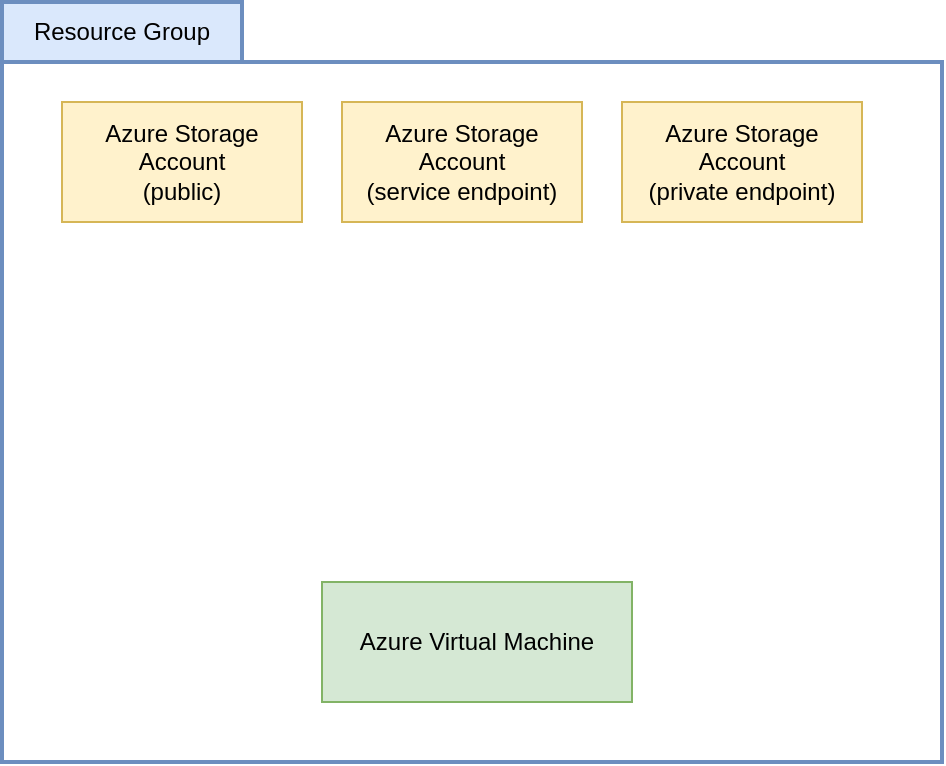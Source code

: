 <mxfile version="16.1.2" type="device" pages="7"><diagram id="WKxO25n01XogLAJH7wsD" name="Page-1"><mxGraphModel dx="1102" dy="1025" grid="1" gridSize="10" guides="1" tooltips="1" connect="1" arrows="1" fold="1" page="1" pageScale="1" pageWidth="850" pageHeight="1100" math="0" shadow="0"><root><mxCell id="0"/><mxCell id="1" parent="0"/><mxCell id="xNotAwwkwtc20wx6SOA3-5" value="" style="rounded=0;whiteSpace=wrap;html=1;fillColor=none;strokeColor=#6c8ebf;strokeWidth=2;" vertex="1" parent="1"><mxGeometry x="170" y="260" width="470" height="350" as="geometry"/></mxCell><mxCell id="xNotAwwkwtc20wx6SOA3-1" value="Azure Virtual Machine" style="rounded=0;whiteSpace=wrap;html=1;fillColor=#d5e8d4;strokeColor=#82b366;" vertex="1" parent="1"><mxGeometry x="330" y="520" width="155" height="60" as="geometry"/></mxCell><mxCell id="xNotAwwkwtc20wx6SOA3-2" value="Azure Storage Account&lt;br&gt;(public)" style="rounded=0;whiteSpace=wrap;html=1;fillColor=#fff2cc;strokeColor=#d6b656;" vertex="1" parent="1"><mxGeometry x="200" y="280" width="120" height="60" as="geometry"/></mxCell><mxCell id="xNotAwwkwtc20wx6SOA3-3" value="Azure Storage Account&lt;br&gt;(service endpoint)" style="rounded=0;whiteSpace=wrap;html=1;fillColor=#fff2cc;strokeColor=#d6b656;" vertex="1" parent="1"><mxGeometry x="340" y="280" width="120" height="60" as="geometry"/></mxCell><mxCell id="xNotAwwkwtc20wx6SOA3-4" value="Azure Storage Account&lt;br&gt;(private endpoint)" style="rounded=0;whiteSpace=wrap;html=1;fillColor=#fff2cc;strokeColor=#d6b656;" vertex="1" parent="1"><mxGeometry x="480" y="280" width="120" height="60" as="geometry"/></mxCell><mxCell id="xNotAwwkwtc20wx6SOA3-6" value="Resource Group" style="rounded=0;whiteSpace=wrap;html=1;strokeWidth=2;fillColor=#dae8fc;strokeColor=#6c8ebf;" vertex="1" parent="1"><mxGeometry x="170" y="230" width="120" height="30" as="geometry"/></mxCell></root></mxGraphModel></diagram><diagram id="i38WZRllV_gcGpe4SToy" name="Page-2"><mxGraphModel dx="2062" dy="1225" grid="1" gridSize="10" guides="1" tooltips="1" connect="1" arrows="1" fold="1" page="1" pageScale="1" pageWidth="850" pageHeight="1100" math="0" shadow="0"><root><mxCell id="IpIPQbkFqAy0AzOorXFz-0"/><mxCell id="IpIPQbkFqAy0AzOorXFz-1" parent="IpIPQbkFqAy0AzOorXFz-0"/><mxCell id="IpIPQbkFqAy0AzOorXFz-3" value="" style="rounded=0;whiteSpace=wrap;html=1;strokeWidth=2;fillColor=#f5f5f5;fontColor=#333333;strokeColor=#666666;" vertex="1" parent="IpIPQbkFqAy0AzOorXFz-1"><mxGeometry x="120" y="305" width="200" height="210" as="geometry"/></mxCell><mxCell id="IpIPQbkFqAy0AzOorXFz-2" value="Azure Storage" style="rounded=0;whiteSpace=wrap;html=1;strokeWidth=2;fillColor=#fff2cc;strokeColor=#d6b656;" vertex="1" parent="IpIPQbkFqAy0AzOorXFz-1"><mxGeometry x="160" y="380" width="120" height="60" as="geometry"/></mxCell><mxCell id="IpIPQbkFqAy0AzOorXFz-4" value="Virtual Network" style="rounded=0;whiteSpace=wrap;html=1;strokeWidth=2;fillColor=#eeeeee;strokeColor=#36393d;fontStyle=1" vertex="1" parent="IpIPQbkFqAy0AzOorXFz-1"><mxGeometry x="120" y="280" width="120" height="25" as="geometry"/></mxCell><mxCell id="IpIPQbkFqAy0AzOorXFz-5" value="Azure Storage" style="rounded=0;whiteSpace=wrap;html=1;strokeWidth=2;fillColor=#fff2cc;strokeColor=#d6b656;" vertex="1" parent="IpIPQbkFqAy0AzOorXFz-1"><mxGeometry x="470" y="380" width="120" height="60" as="geometry"/></mxCell><mxCell id="IpIPQbkFqAy0AzOorXFz-7" value="" style="rounded=0;whiteSpace=wrap;html=1;strokeWidth=2;fillColor=#f5f5f5;fontColor=#333333;strokeColor=#666666;" vertex="1" parent="IpIPQbkFqAy0AzOorXFz-1"><mxGeometry x="660" y="305" width="200" height="210" as="geometry"/></mxCell><mxCell id="IpIPQbkFqAy0AzOorXFz-8" value="Virtual Network" style="rounded=0;whiteSpace=wrap;html=1;strokeWidth=2;fillColor=#eeeeee;strokeColor=#36393d;fontStyle=1" vertex="1" parent="IpIPQbkFqAy0AzOorXFz-1"><mxGeometry x="660" y="280" width="120" height="25" as="geometry"/></mxCell><mxCell id="IpIPQbkFqAy0AzOorXFz-9" value="Subnet" style="rounded=0;whiteSpace=wrap;html=1;strokeWidth=2;fillColor=#cce5ff;strokeColor=#36393d;" vertex="1" parent="IpIPQbkFqAy0AzOorXFz-1"><mxGeometry x="720" y="335" width="120" height="150" as="geometry"/></mxCell><mxCell id="IpIPQbkFqAy0AzOorXFz-11" value="" style="edgeStyle=orthogonalEdgeStyle;rounded=0;orthogonalLoop=1;jettySize=auto;html=1;" edge="1" parent="IpIPQbkFqAy0AzOorXFz-1" source="IpIPQbkFqAy0AzOorXFz-10" target="IpIPQbkFqAy0AzOorXFz-5"><mxGeometry relative="1" as="geometry"/></mxCell><mxCell id="IpIPQbkFqAy0AzOorXFz-10" value="Service Endpoint" style="rounded=0;whiteSpace=wrap;html=1;strokeWidth=2;fillColor=#1ba1e2;horizontal=0;verticalAlign=middle;fontStyle=1;fontColor=#ffffff;strokeColor=#006EAF;" vertex="1" parent="IpIPQbkFqAy0AzOorXFz-1"><mxGeometry x="680" y="335" width="40" height="150" as="geometry"/></mxCell><mxCell id="IpIPQbkFqAy0AzOorXFz-12" value="" style="endArrow=none;html=1;rounded=0;strokeWidth=3;" edge="1" parent="IpIPQbkFqAy0AzOorXFz-1"><mxGeometry width="50" height="50" relative="1" as="geometry"><mxPoint x="410" y="570" as="sourcePoint"/><mxPoint x="410" y="220" as="targetPoint"/></mxGeometry></mxCell><mxCell id="IpIPQbkFqAy0AzOorXFz-13" value="Bad" style="text;html=1;strokeColor=#B20000;fillColor=#e51400;align=center;verticalAlign=middle;whiteSpace=wrap;rounded=0;fontColor=#ffffff;" vertex="1" parent="IpIPQbkFqAy0AzOorXFz-1"><mxGeometry x="190" y="200" width="60" height="30" as="geometry"/></mxCell><mxCell id="IpIPQbkFqAy0AzOorXFz-14" value="Good" style="text;html=1;strokeColor=#2D7600;fillColor=#60a917;align=center;verticalAlign=middle;whiteSpace=wrap;rounded=0;fontColor=#ffffff;" vertex="1" parent="IpIPQbkFqAy0AzOorXFz-1"><mxGeometry x="730" y="200" width="60" height="30" as="geometry"/></mxCell></root></mxGraphModel></diagram><diagram id="9erZxrgMFnGInGr4Ks_a" name="Page-3"><mxGraphModel dx="1038" dy="649" grid="1" gridSize="10" guides="1" tooltips="1" connect="1" arrows="1" fold="1" page="1" pageScale="1" pageWidth="850" pageHeight="1100" math="0" shadow="0"><root><mxCell id="DOigAQIv3aBLczPEAVlA-0"/><mxCell id="DOigAQIv3aBLczPEAVlA-1" parent="DOigAQIv3aBLczPEAVlA-0"/><mxCell id="DOigAQIv3aBLczPEAVlA-4" value="" style="rounded=0;whiteSpace=wrap;html=1;strokeWidth=2;fillColor=none;" vertex="1" parent="DOigAQIv3aBLczPEAVlA-1"><mxGeometry x="150" y="340" width="780" height="330" as="geometry"/></mxCell><mxCell id="DOigAQIv3aBLczPEAVlA-6" value="" style="rounded=0;whiteSpace=wrap;html=1;strokeWidth=2;fillColor=#f5f5f5;fontColor=#333333;strokeColor=#666666;" vertex="1" parent="DOigAQIv3aBLczPEAVlA-1"><mxGeometry x="170" y="430" width="350" height="135" as="geometry"/></mxCell><mxCell id="DOigAQIv3aBLczPEAVlA-10" value="" style="edgeStyle=orthogonalEdgeStyle;rounded=0;orthogonalLoop=1;jettySize=auto;html=1;strokeWidth=3;" edge="1" parent="DOigAQIv3aBLczPEAVlA-1" source="DOigAQIv3aBLczPEAVlA-2" target="DOigAQIv3aBLczPEAVlA-3"><mxGeometry relative="1" as="geometry"/></mxCell><mxCell id="DOigAQIv3aBLczPEAVlA-2" value="Azure Virtual Machine" style="rounded=0;whiteSpace=wrap;html=1;strokeWidth=2;fillColor=#dae8fc;strokeColor=#6c8ebf;" vertex="1" parent="DOigAQIv3aBLczPEAVlA-1"><mxGeometry x="170" y="590" width="350" height="60" as="geometry"/></mxCell><mxCell id="DOigAQIv3aBLczPEAVlA-20" value="" style="edgeStyle=orthogonalEdgeStyle;rounded=0;orthogonalLoop=1;jettySize=auto;html=1;strokeWidth=3;entryX=0.25;entryY=1;entryDx=0;entryDy=0;fillColor=#e51400;strokeColor=#FF0000;" edge="1" parent="DOigAQIv3aBLczPEAVlA-1" source="DOigAQIv3aBLczPEAVlA-3" target="DOigAQIv3aBLczPEAVlA-12"><mxGeometry relative="1" as="geometry"><mxPoint x="100" y="510" as="targetPoint"/><Array as="points"><mxPoint x="345" y="310"/><mxPoint x="458" y="310"/></Array></mxGeometry></mxCell><mxCell id="DOigAQIv3aBLczPEAVlA-3" value="Network Interface" style="rounded=0;whiteSpace=wrap;html=1;strokeWidth=2;fillColor=#ffe6cc;strokeColor=#d79b00;" vertex="1" parent="DOigAQIv3aBLczPEAVlA-1"><mxGeometry x="180" y="480" width="330" height="60" as="geometry"/></mxCell><mxCell id="DOigAQIv3aBLczPEAVlA-5" value="Virtual Network" style="rounded=0;whiteSpace=wrap;html=1;strokeWidth=2;fillColor=#647687;fontColor=#ffffff;strokeColor=#314354;" vertex="1" parent="DOigAQIv3aBLczPEAVlA-1"><mxGeometry x="150" y="300" width="120" height="40" as="geometry"/></mxCell><mxCell id="DOigAQIv3aBLczPEAVlA-7" value="subnet&lt;br&gt;(default)" style="rounded=0;whiteSpace=wrap;html=1;strokeWidth=2;fillColor=#647687;fontStyle=1;fontColor=#ffffff;strokeColor=#314354;" vertex="1" parent="DOigAQIv3aBLczPEAVlA-1"><mxGeometry x="170" y="370" width="120" height="60" as="geometry"/></mxCell><mxCell id="DOigAQIv3aBLczPEAVlA-8" value="" style="rounded=0;whiteSpace=wrap;html=1;strokeWidth=2;fillColor=#f5f5f5;fontColor=#333333;strokeColor=#666666;" vertex="1" parent="DOigAQIv3aBLczPEAVlA-1"><mxGeometry x="560" y="470" width="350" height="95" as="geometry"/></mxCell><mxCell id="DOigAQIv3aBLczPEAVlA-9" value="subnet&lt;br&gt;(serviceendpoints)" style="rounded=0;whiteSpace=wrap;html=1;strokeWidth=2;fillColor=#647687;fontColor=#ffffff;strokeColor=#314354;fontStyle=1" vertex="1" parent="DOigAQIv3aBLczPEAVlA-1"><mxGeometry x="560" y="370" width="120" height="60" as="geometry"/></mxCell><mxCell id="DOigAQIv3aBLczPEAVlA-11" value="Service Endpoint&lt;br&gt;(Microsoft.Storage)" style="rounded=0;whiteSpace=wrap;html=1;strokeWidth=2;fillColor=#e1d5e7;strokeColor=#9673a6;" vertex="1" parent="DOigAQIv3aBLczPEAVlA-1"><mxGeometry x="560" y="430" width="350" height="40" as="geometry"/></mxCell><mxCell id="DOigAQIv3aBLczPEAVlA-12" value="Azure Storage" style="rounded=0;whiteSpace=wrap;html=1;strokeWidth=2;fillColor=#d5e8d4;strokeColor=#82b366;" vertex="1" parent="DOigAQIv3aBLczPEAVlA-1"><mxGeometry x="375" y="160" width="330" height="40" as="geometry"/></mxCell><mxCell id="DOigAQIv3aBLczPEAVlA-21" value="Rejected" style="text;html=1;strokeColor=#B20000;fillColor=#e51400;align=center;verticalAlign=middle;whiteSpace=wrap;rounded=0;fontColor=#ffffff;" vertex="1" parent="DOigAQIv3aBLczPEAVlA-1"><mxGeometry x="375" y="270" width="60" height="30" as="geometry"/></mxCell></root></mxGraphModel></diagram><diagram id="7kMq-oMmRMik3XNKfT_K" name="Page-4"><mxGraphModel dx="2062" dy="1225" grid="1" gridSize="10" guides="1" tooltips="1" connect="1" arrows="1" fold="1" page="1" pageScale="1" pageWidth="850" pageHeight="1100" math="0" shadow="0"><root><mxCell id="n3SG_YucZJq296oF_LxE-0"/><mxCell id="n3SG_YucZJq296oF_LxE-1" parent="n3SG_YucZJq296oF_LxE-0"/><mxCell id="n3SG_YucZJq296oF_LxE-2" value="" style="rounded=0;whiteSpace=wrap;html=1;strokeWidth=2;fillColor=none;" vertex="1" parent="n3SG_YucZJq296oF_LxE-1"><mxGeometry x="150" y="340" width="780" height="330" as="geometry"/></mxCell><mxCell id="n3SG_YucZJq296oF_LxE-3" value="" style="rounded=0;whiteSpace=wrap;html=1;strokeWidth=2;fillColor=#f5f5f5;fontColor=#333333;strokeColor=#666666;" vertex="1" parent="n3SG_YucZJq296oF_LxE-1"><mxGeometry x="170" y="430" width="350" height="135" as="geometry"/></mxCell><mxCell id="n3SG_YucZJq296oF_LxE-4" value="" style="edgeStyle=orthogonalEdgeStyle;rounded=0;orthogonalLoop=1;jettySize=auto;html=1;strokeWidth=3;" edge="1" parent="n3SG_YucZJq296oF_LxE-1" source="n3SG_YucZJq296oF_LxE-5" target="n3SG_YucZJq296oF_LxE-7"><mxGeometry relative="1" as="geometry"/></mxCell><mxCell id="n3SG_YucZJq296oF_LxE-5" value="Azure Virtual Machine" style="rounded=0;whiteSpace=wrap;html=1;strokeWidth=2;fillColor=#dae8fc;strokeColor=#6c8ebf;" vertex="1" parent="n3SG_YucZJq296oF_LxE-1"><mxGeometry x="170" y="590" width="350" height="60" as="geometry"/></mxCell><mxCell id="n3SG_YucZJq296oF_LxE-6" value="" style="edgeStyle=orthogonalEdgeStyle;rounded=0;orthogonalLoop=1;jettySize=auto;html=1;strokeWidth=3;entryX=0.25;entryY=1;entryDx=0;entryDy=0;fillColor=#e51400;strokeColor=#FF0000;" edge="1" parent="n3SG_YucZJq296oF_LxE-1" source="n3SG_YucZJq296oF_LxE-7" target="n3SG_YucZJq296oF_LxE-13"><mxGeometry relative="1" as="geometry"><mxPoint x="100" y="510" as="targetPoint"/><Array as="points"><mxPoint x="345" y="310"/><mxPoint x="458" y="310"/></Array></mxGeometry></mxCell><mxCell id="n3SG_YucZJq296oF_LxE-7" value="Network Interface" style="rounded=0;whiteSpace=wrap;html=1;strokeWidth=2;fillColor=#ffe6cc;strokeColor=#d79b00;" vertex="1" parent="n3SG_YucZJq296oF_LxE-1"><mxGeometry x="180" y="480" width="330" height="60" as="geometry"/></mxCell><mxCell id="n3SG_YucZJq296oF_LxE-8" value="Virtual Network" style="rounded=0;whiteSpace=wrap;html=1;strokeWidth=2;fillColor=#647687;fontColor=#ffffff;strokeColor=#314354;" vertex="1" parent="n3SG_YucZJq296oF_LxE-1"><mxGeometry x="150" y="300" width="120" height="40" as="geometry"/></mxCell><mxCell id="n3SG_YucZJq296oF_LxE-9" value="subnet&lt;br&gt;(default)" style="rounded=0;whiteSpace=wrap;html=1;strokeWidth=2;fillColor=#647687;fontStyle=1;fontColor=#ffffff;strokeColor=#314354;" vertex="1" parent="n3SG_YucZJq296oF_LxE-1"><mxGeometry x="170" y="370" width="120" height="60" as="geometry"/></mxCell><mxCell id="n3SG_YucZJq296oF_LxE-10" value="" style="rounded=0;whiteSpace=wrap;html=1;strokeWidth=2;fillColor=#f5f5f5;fontColor=#333333;strokeColor=#666666;" vertex="1" parent="n3SG_YucZJq296oF_LxE-1"><mxGeometry x="560" y="470" width="350" height="95" as="geometry"/></mxCell><mxCell id="n3SG_YucZJq296oF_LxE-11" value="subnet&lt;br&gt;(serviceendpoints)" style="rounded=0;whiteSpace=wrap;html=1;strokeWidth=2;fillColor=#647687;fontColor=#ffffff;strokeColor=#314354;fontStyle=1" vertex="1" parent="n3SG_YucZJq296oF_LxE-1"><mxGeometry x="560" y="370" width="120" height="60" as="geometry"/></mxCell><mxCell id="n3SG_YucZJq296oF_LxE-19" value="" style="edgeStyle=orthogonalEdgeStyle;rounded=0;orthogonalLoop=1;jettySize=auto;html=1;strokeColor=#00FF00;strokeWidth=3;entryX=0.75;entryY=1;entryDx=0;entryDy=0;" edge="1" parent="n3SG_YucZJq296oF_LxE-1" source="n3SG_YucZJq296oF_LxE-12" target="n3SG_YucZJq296oF_LxE-13"><mxGeometry relative="1" as="geometry"><mxPoint x="735" y="350" as="targetPoint"/></mxGeometry></mxCell><mxCell id="n3SG_YucZJq296oF_LxE-12" value="Service Endpoint&lt;br&gt;(Microsoft.Storage)" style="rounded=0;whiteSpace=wrap;html=1;strokeWidth=2;fillColor=#e1d5e7;strokeColor=#9673a6;" vertex="1" parent="n3SG_YucZJq296oF_LxE-1"><mxGeometry x="560" y="430" width="350" height="40" as="geometry"/></mxCell><mxCell id="n3SG_YucZJq296oF_LxE-13" value="Azure Storage" style="rounded=0;whiteSpace=wrap;html=1;strokeWidth=2;fillColor=#d5e8d4;strokeColor=#82b366;" vertex="1" parent="n3SG_YucZJq296oF_LxE-1"><mxGeometry x="375" y="160" width="330" height="40" as="geometry"/></mxCell><mxCell id="n3SG_YucZJq296oF_LxE-14" value="Rejected" style="text;html=1;strokeColor=#B20000;fillColor=#e51400;align=center;verticalAlign=middle;whiteSpace=wrap;rounded=0;fontColor=#ffffff;" vertex="1" parent="n3SG_YucZJq296oF_LxE-1"><mxGeometry x="375" y="270" width="60" height="30" as="geometry"/></mxCell><mxCell id="n3SG_YucZJq296oF_LxE-17" value="" style="edgeStyle=orthogonalEdgeStyle;rounded=0;orthogonalLoop=1;jettySize=auto;html=1;strokeColor=#000000;strokeWidth=3;" edge="1" parent="n3SG_YucZJq296oF_LxE-1" source="n3SG_YucZJq296oF_LxE-15" target="n3SG_YucZJq296oF_LxE-16"><mxGeometry relative="1" as="geometry"/></mxCell><mxCell id="n3SG_YucZJq296oF_LxE-15" value="Azure Virtual Machine" style="rounded=0;whiteSpace=wrap;html=1;strokeWidth=2;fillColor=#dae8fc;strokeColor=#6c8ebf;" vertex="1" parent="n3SG_YucZJq296oF_LxE-1"><mxGeometry x="560" y="590" width="350" height="60" as="geometry"/></mxCell><mxCell id="n3SG_YucZJq296oF_LxE-16" value="Network Interface" style="rounded=0;whiteSpace=wrap;html=1;strokeWidth=2;fillColor=#ffe6cc;strokeColor=#d79b00;" vertex="1" parent="n3SG_YucZJq296oF_LxE-1"><mxGeometry x="570" y="500" width="330" height="40" as="geometry"/></mxCell><mxCell id="n3SG_YucZJq296oF_LxE-20" value="Accepted" style="text;html=1;strokeColor=#005700;fillColor=#008a00;align=center;verticalAlign=middle;whiteSpace=wrap;rounded=0;fontColor=#ffffff;" vertex="1" parent="n3SG_YucZJq296oF_LxE-1"><mxGeometry x="645" y="270" width="60" height="30" as="geometry"/></mxCell><mxCell id="n3SG_YucZJq296oF_LxE-22" value="" style="edgeStyle=orthogonalEdgeStyle;rounded=0;orthogonalLoop=1;jettySize=auto;html=1;strokeColor=#000000;strokeWidth=3;exitX=0.5;exitY=0;exitDx=0;exitDy=0;entryX=0.5;entryY=0;entryDx=0;entryDy=0;" edge="1" parent="n3SG_YucZJq296oF_LxE-1" source="n3SG_YucZJq296oF_LxE-16" target="n3SG_YucZJq296oF_LxE-10"><mxGeometry relative="1" as="geometry"><mxPoint x="990" y="517.5" as="targetPoint"/><Array as="points"><mxPoint x="735" y="490"/><mxPoint x="735" y="490"/></Array></mxGeometry></mxCell></root></mxGraphModel></diagram><diagram id="b12DERl0MgtNh1pXwIYY" name="Page-5"><mxGraphModel dx="2062" dy="1225" grid="1" gridSize="10" guides="1" tooltips="1" connect="1" arrows="1" fold="1" page="1" pageScale="1" pageWidth="850" pageHeight="1100" math="0" shadow="0"><root><mxCell id="OtOW-wE-6Iz31sJ-w_Wc-0"/><mxCell id="OtOW-wE-6Iz31sJ-w_Wc-1" parent="OtOW-wE-6Iz31sJ-w_Wc-0"/><mxCell id="OtOW-wE-6Iz31sJ-w_Wc-4" value="" style="edgeStyle=orthogonalEdgeStyle;rounded=0;orthogonalLoop=1;jettySize=auto;html=1;strokeColor=#000000;strokeWidth=3;entryX=0.75;entryY=1;entryDx=0;entryDy=0;exitX=0.75;exitY=0;exitDx=0;exitDy=0;startArrow=classic;startFill=1;endArrow=none;endFill=0;" edge="1" parent="OtOW-wE-6Iz31sJ-w_Wc-1" source="OtOW-wE-6Iz31sJ-w_Wc-2" target="OtOW-wE-6Iz31sJ-w_Wc-3"><mxGeometry relative="1" as="geometry"/></mxCell><mxCell id="OtOW-wE-6Iz31sJ-w_Wc-10" value="" style="edgeStyle=orthogonalEdgeStyle;rounded=0;orthogonalLoop=1;jettySize=auto;html=1;startArrow=none;startFill=0;endArrow=classic;endFill=1;strokeColor=#000000;strokeWidth=3;" edge="1" parent="OtOW-wE-6Iz31sJ-w_Wc-1" source="OtOW-wE-6Iz31sJ-w_Wc-2" target="OtOW-wE-6Iz31sJ-w_Wc-9"><mxGeometry relative="1" as="geometry"/></mxCell><mxCell id="OtOW-wE-6Iz31sJ-w_Wc-2" value="Azure Virtual Machine" style="rounded=0;whiteSpace=wrap;html=1;strokeWidth=2;fillColor=#b1ddf0;strokeColor=#10739e;" vertex="1" parent="OtOW-wE-6Iz31sJ-w_Wc-1"><mxGeometry x="330" y="520" width="180" height="60" as="geometry"/></mxCell><mxCell id="OtOW-wE-6Iz31sJ-w_Wc-3" value="Azure DNS" style="rounded=0;whiteSpace=wrap;html=1;strokeWidth=2;fillColor=#b0e3e6;strokeColor=#0e8088;" vertex="1" parent="OtOW-wE-6Iz31sJ-w_Wc-1"><mxGeometry x="360" y="380" width="120" height="60" as="geometry"/></mxCell><mxCell id="OtOW-wE-6Iz31sJ-w_Wc-5" value="" style="edgeStyle=orthogonalEdgeStyle;rounded=0;orthogonalLoop=1;jettySize=auto;html=1;strokeColor=#000000;strokeWidth=3;entryX=0.25;entryY=1;entryDx=0;entryDy=0;exitX=0.25;exitY=0;exitDx=0;exitDy=0;" edge="1" parent="OtOW-wE-6Iz31sJ-w_Wc-1" source="OtOW-wE-6Iz31sJ-w_Wc-2" target="OtOW-wE-6Iz31sJ-w_Wc-3"><mxGeometry relative="1" as="geometry"><mxPoint x="430" y="530" as="sourcePoint"/><mxPoint x="430" y="450" as="targetPoint"/></mxGeometry></mxCell><mxCell id="OtOW-wE-6Iz31sJ-w_Wc-6" value="1. Resolve&amp;nbsp;sasene.blob.core.windows.net" style="text;html=1;strokeColor=#314354;fillColor=#647687;align=center;verticalAlign=middle;whiteSpace=wrap;rounded=0;fontColor=#ffffff;" vertex="1" parent="OtOW-wE-6Iz31sJ-w_Wc-1"><mxGeometry x="140" y="460" width="230" height="30" as="geometry"/></mxCell><mxCell id="OtOW-wE-6Iz31sJ-w_Wc-7" value="2.&amp;nbsp; Ip is 20.150.104.100" style="text;html=1;strokeColor=#314354;fillColor=#647687;align=center;verticalAlign=middle;whiteSpace=wrap;rounded=0;fontColor=#ffffff;" vertex="1" parent="OtOW-wE-6Iz31sJ-w_Wc-1"><mxGeometry x="470" y="460" width="150" height="30" as="geometry"/></mxCell><mxCell id="OtOW-wE-6Iz31sJ-w_Wc-13" value="" style="edgeStyle=orthogonalEdgeStyle;rounded=0;orthogonalLoop=1;jettySize=auto;html=1;startArrow=none;startFill=0;endArrow=classic;endFill=1;strokeColor=#000000;strokeWidth=3;entryX=1;entryY=0.25;entryDx=0;entryDy=0;exitX=0;exitY=0.25;exitDx=0;exitDy=0;" edge="1" parent="OtOW-wE-6Iz31sJ-w_Wc-1" source="OtOW-wE-6Iz31sJ-w_Wc-9" target="OtOW-wE-6Iz31sJ-w_Wc-12"><mxGeometry relative="1" as="geometry"/></mxCell><mxCell id="OtOW-wE-6Iz31sJ-w_Wc-17" value="" style="edgeStyle=orthogonalEdgeStyle;rounded=0;orthogonalLoop=1;jettySize=auto;html=1;startArrow=none;startFill=0;endArrow=classic;endFill=1;strokeColor=#000000;strokeWidth=3;entryX=0.5;entryY=0;entryDx=0;entryDy=0;" edge="1" parent="OtOW-wE-6Iz31sJ-w_Wc-1" source="OtOW-wE-6Iz31sJ-w_Wc-9" target="OtOW-wE-6Iz31sJ-w_Wc-18"><mxGeometry relative="1" as="geometry"/></mxCell><mxCell id="OtOW-wE-6Iz31sJ-w_Wc-9" value="Network Interface" style="rounded=0;whiteSpace=wrap;html=1;strokeWidth=2;fillColor=#d0cee2;strokeColor=#56517e;" vertex="1" parent="OtOW-wE-6Iz31sJ-w_Wc-1"><mxGeometry x="360" y="630" width="120" height="60" as="geometry"/></mxCell><mxCell id="OtOW-wE-6Iz31sJ-w_Wc-11" value="3. Send request to 20.150.104.100" style="text;html=1;strokeColor=#314354;fillColor=#647687;align=center;verticalAlign=middle;whiteSpace=wrap;rounded=0;fontColor=#ffffff;" vertex="1" parent="OtOW-wE-6Iz31sJ-w_Wc-1"><mxGeometry x="440" y="590" width="240" height="30" as="geometry"/></mxCell><mxCell id="OtOW-wE-6Iz31sJ-w_Wc-12" value="Route table" style="rounded=0;whiteSpace=wrap;html=1;strokeWidth=2;fillColor=#fad7ac;strokeColor=#b46504;" vertex="1" parent="OtOW-wE-6Iz31sJ-w_Wc-1"><mxGeometry x="150" y="630" width="120" height="60" as="geometry"/></mxCell><mxCell id="OtOW-wE-6Iz31sJ-w_Wc-14" value="4. Find next hop for 20.150.104.100" style="text;html=1;strokeColor=#314354;fillColor=#647687;align=center;verticalAlign=middle;whiteSpace=wrap;rounded=0;fontColor=#ffffff;" vertex="1" parent="OtOW-wE-6Iz31sJ-w_Wc-1"><mxGeometry x="160" y="590" width="240" height="30" as="geometry"/></mxCell><mxCell id="OtOW-wE-6Iz31sJ-w_Wc-15" value="" style="edgeStyle=orthogonalEdgeStyle;rounded=0;orthogonalLoop=1;jettySize=auto;html=1;startArrow=none;startFill=0;endArrow=classic;endFill=1;strokeColor=#000000;strokeWidth=3;entryX=0;entryY=0.75;entryDx=0;entryDy=0;exitX=1;exitY=0.75;exitDx=0;exitDy=0;" edge="1" parent="OtOW-wE-6Iz31sJ-w_Wc-1" source="OtOW-wE-6Iz31sJ-w_Wc-12" target="OtOW-wE-6Iz31sJ-w_Wc-9"><mxGeometry relative="1" as="geometry"><mxPoint x="370" y="655" as="sourcePoint"/><mxPoint x="280" y="655" as="targetPoint"/></mxGeometry></mxCell><mxCell id="OtOW-wE-6Iz31sJ-w_Wc-16" value="5. Next hop is&amp;nbsp;&lt;table border=&quot;0&quot; cellpadding=&quot;0&quot; cellspacing=&quot;0&quot; width=&quot;64&quot; style=&quot;border-collapse: collapse ; width: 48pt&quot;&gt;&lt;tbody&gt;&lt;tr style=&quot;height: 15.0pt&quot;&gt;&lt;br/&gt;  &lt;td height=&quot;20&quot; width=&quot;64&quot; style=&quot;height: 15.0pt ; width: 48pt&quot;&gt;VirtualNetworkServiceEndpoint&lt;/td&gt;&lt;/tr&gt;&lt;/tbody&gt;&lt;/table&gt;" style="text;html=1;strokeColor=#314354;fillColor=#647687;align=center;verticalAlign=middle;whiteSpace=wrap;rounded=0;fontColor=#ffffff;" vertex="1" parent="OtOW-wE-6Iz31sJ-w_Wc-1"><mxGeometry x="160" y="700" width="240" height="40" as="geometry"/></mxCell><mxCell id="OtOW-wE-6Iz31sJ-w_Wc-18" value="Azure Storage" style="rounded=0;whiteSpace=wrap;html=1;strokeWidth=2;fillColor=#fff2cc;strokeColor=#d6b656;" vertex="1" parent="OtOW-wE-6Iz31sJ-w_Wc-1"><mxGeometry x="360" y="780" width="120" height="60" as="geometry"/></mxCell><mxCell id="OtOW-wE-6Iz31sJ-w_Wc-19" value="6. Send request through service endpoint" style="text;html=1;strokeColor=#314354;fillColor=#647687;align=center;verticalAlign=middle;whiteSpace=wrap;rounded=0;fontColor=#ffffff;" vertex="1" parent="OtOW-wE-6Iz31sJ-w_Wc-1"><mxGeometry x="430" y="720" width="240" height="30" as="geometry"/></mxCell></root></mxGraphModel></diagram><diagram id="XPfcpgxPClb70bipkAMs" name="Page-6"><mxGraphModel dx="2062" dy="2325" grid="1" gridSize="10" guides="1" tooltips="1" connect="1" arrows="1" fold="1" page="1" pageScale="1" pageWidth="850" pageHeight="1100" math="0" shadow="0"><root><mxCell id="qNEFO2hqTyS034vRoPKG-0"/><mxCell id="qNEFO2hqTyS034vRoPKG-1" parent="qNEFO2hqTyS034vRoPKG-0"/><mxCell id="qNEFO2hqTyS034vRoPKG-2" value="" style="rounded=0;whiteSpace=wrap;html=1;strokeWidth=2;fillColor=none;" vertex="1" parent="qNEFO2hqTyS034vRoPKG-1"><mxGeometry x="150" y="340" width="780" height="330" as="geometry"/></mxCell><mxCell id="qNEFO2hqTyS034vRoPKG-3" value="" style="rounded=0;whiteSpace=wrap;html=1;strokeWidth=2;fillColor=#f5f5f5;fontColor=#333333;strokeColor=#666666;" vertex="1" parent="qNEFO2hqTyS034vRoPKG-1"><mxGeometry x="170" y="430" width="350" height="135" as="geometry"/></mxCell><mxCell id="qNEFO2hqTyS034vRoPKG-4" value="" style="edgeStyle=orthogonalEdgeStyle;rounded=0;orthogonalLoop=1;jettySize=auto;html=1;strokeWidth=3;" edge="1" parent="qNEFO2hqTyS034vRoPKG-1" source="qNEFO2hqTyS034vRoPKG-5" target="qNEFO2hqTyS034vRoPKG-7"><mxGeometry relative="1" as="geometry"/></mxCell><mxCell id="qNEFO2hqTyS034vRoPKG-5" value="Azure Virtual Machine" style="rounded=0;whiteSpace=wrap;html=1;strokeWidth=2;fillColor=#dae8fc;strokeColor=#6c8ebf;" vertex="1" parent="qNEFO2hqTyS034vRoPKG-1"><mxGeometry x="170" y="590" width="350" height="60" as="geometry"/></mxCell><mxCell id="qNEFO2hqTyS034vRoPKG-6" value="" style="edgeStyle=orthogonalEdgeStyle;rounded=0;orthogonalLoop=1;jettySize=auto;html=1;strokeWidth=3;entryX=0.25;entryY=1;entryDx=0;entryDy=0;fillColor=#e51400;strokeColor=#FF0000;exitX=0.5;exitY=0;exitDx=0;exitDy=0;" edge="1" parent="qNEFO2hqTyS034vRoPKG-1" source="qNEFO2hqTyS034vRoPKG-22" target="qNEFO2hqTyS034vRoPKG-14"><mxGeometry relative="1" as="geometry"><mxPoint x="100" y="510" as="targetPoint"/><Array as="points"><mxPoint x="400" y="440"/><mxPoint x="400" y="310"/><mxPoint x="458" y="310"/></Array></mxGeometry></mxCell><mxCell id="qNEFO2hqTyS034vRoPKG-7" value="Network Interface" style="rounded=0;whiteSpace=wrap;html=1;strokeWidth=2;fillColor=#ffe6cc;strokeColor=#d79b00;" vertex="1" parent="qNEFO2hqTyS034vRoPKG-1"><mxGeometry x="180" y="480" width="330" height="60" as="geometry"/></mxCell><mxCell id="qNEFO2hqTyS034vRoPKG-8" value="Virtual Network" style="rounded=0;whiteSpace=wrap;html=1;strokeWidth=2;fillColor=#647687;fontColor=#ffffff;strokeColor=#314354;" vertex="1" parent="qNEFO2hqTyS034vRoPKG-1"><mxGeometry x="150" y="300" width="120" height="40" as="geometry"/></mxCell><mxCell id="qNEFO2hqTyS034vRoPKG-9" value="subnet&lt;br&gt;(default)" style="rounded=0;whiteSpace=wrap;html=1;strokeWidth=2;fillColor=#647687;fontStyle=1;fontColor=#ffffff;strokeColor=#314354;" vertex="1" parent="qNEFO2hqTyS034vRoPKG-1"><mxGeometry x="170" y="370" width="120" height="60" as="geometry"/></mxCell><mxCell id="qNEFO2hqTyS034vRoPKG-10" value="" style="rounded=0;whiteSpace=wrap;html=1;strokeWidth=2;fillColor=#f5f5f5;fontColor=#333333;strokeColor=#666666;" vertex="1" parent="qNEFO2hqTyS034vRoPKG-1"><mxGeometry x="560" y="470" width="350" height="95" as="geometry"/></mxCell><mxCell id="qNEFO2hqTyS034vRoPKG-11" value="subnet&lt;br&gt;(serviceendpoints)" style="rounded=0;whiteSpace=wrap;html=1;strokeWidth=2;fillColor=#647687;fontColor=#ffffff;strokeColor=#314354;fontStyle=1" vertex="1" parent="qNEFO2hqTyS034vRoPKG-1"><mxGeometry x="560" y="370" width="120" height="60" as="geometry"/></mxCell><mxCell id="qNEFO2hqTyS034vRoPKG-12" value="" style="edgeStyle=orthogonalEdgeStyle;rounded=0;orthogonalLoop=1;jettySize=auto;html=1;strokeColor=#00FF00;strokeWidth=3;entryX=0.75;entryY=1;entryDx=0;entryDy=0;" edge="1" parent="qNEFO2hqTyS034vRoPKG-1" source="qNEFO2hqTyS034vRoPKG-13" target="qNEFO2hqTyS034vRoPKG-14"><mxGeometry relative="1" as="geometry"><mxPoint x="735" y="350" as="targetPoint"/></mxGeometry></mxCell><mxCell id="qNEFO2hqTyS034vRoPKG-13" value="Service Endpoint&lt;br&gt;(Microsoft.Storage)" style="rounded=0;whiteSpace=wrap;html=1;strokeWidth=2;fillColor=#e1d5e7;strokeColor=#9673a6;" vertex="1" parent="qNEFO2hqTyS034vRoPKG-1"><mxGeometry x="560" y="430" width="350" height="40" as="geometry"/></mxCell><mxCell id="qNEFO2hqTyS034vRoPKG-14" value="Azure Storage&lt;br&gt;(sasene)" style="rounded=0;whiteSpace=wrap;html=1;strokeWidth=2;fillColor=#d5e8d4;strokeColor=#82b366;" vertex="1" parent="qNEFO2hqTyS034vRoPKG-1"><mxGeometry x="375" y="160" width="330" height="40" as="geometry"/></mxCell><mxCell id="qNEFO2hqTyS034vRoPKG-15" value="Rejected" style="text;html=1;strokeColor=#B20000;fillColor=#e51400;align=center;verticalAlign=middle;whiteSpace=wrap;rounded=0;fontColor=#ffffff;" vertex="1" parent="qNEFO2hqTyS034vRoPKG-1"><mxGeometry x="375" y="270" width="60" height="30" as="geometry"/></mxCell><mxCell id="qNEFO2hqTyS034vRoPKG-16" value="" style="edgeStyle=orthogonalEdgeStyle;rounded=0;orthogonalLoop=1;jettySize=auto;html=1;strokeColor=#000000;strokeWidth=3;" edge="1" parent="qNEFO2hqTyS034vRoPKG-1" source="qNEFO2hqTyS034vRoPKG-17" target="qNEFO2hqTyS034vRoPKG-18"><mxGeometry relative="1" as="geometry"/></mxCell><mxCell id="qNEFO2hqTyS034vRoPKG-17" value="Azure Virtual Machine" style="rounded=0;whiteSpace=wrap;html=1;strokeWidth=2;fillColor=#dae8fc;strokeColor=#6c8ebf;" vertex="1" parent="qNEFO2hqTyS034vRoPKG-1"><mxGeometry x="560" y="590" width="350" height="60" as="geometry"/></mxCell><mxCell id="qNEFO2hqTyS034vRoPKG-18" value="Network Interface" style="rounded=0;whiteSpace=wrap;html=1;strokeWidth=2;fillColor=#ffe6cc;strokeColor=#d79b00;" vertex="1" parent="qNEFO2hqTyS034vRoPKG-1"><mxGeometry x="570" y="500" width="330" height="40" as="geometry"/></mxCell><mxCell id="qNEFO2hqTyS034vRoPKG-19" value="Accepted" style="text;html=1;strokeColor=#005700;fillColor=#008a00;align=center;verticalAlign=middle;whiteSpace=wrap;rounded=0;fontColor=#ffffff;" vertex="1" parent="qNEFO2hqTyS034vRoPKG-1"><mxGeometry x="645" y="270" width="60" height="30" as="geometry"/></mxCell><mxCell id="qNEFO2hqTyS034vRoPKG-20" value="" style="edgeStyle=orthogonalEdgeStyle;rounded=0;orthogonalLoop=1;jettySize=auto;html=1;strokeColor=#000000;strokeWidth=3;exitX=0.5;exitY=0;exitDx=0;exitDy=0;entryX=0.5;entryY=0;entryDx=0;entryDy=0;" edge="1" parent="qNEFO2hqTyS034vRoPKG-1" source="qNEFO2hqTyS034vRoPKG-18" target="qNEFO2hqTyS034vRoPKG-10"><mxGeometry relative="1" as="geometry"><mxPoint x="990" y="517.5" as="targetPoint"/><Array as="points"><mxPoint x="735" y="490"/><mxPoint x="735" y="490"/></Array></mxGeometry></mxCell><mxCell id="qNEFO2hqTyS034vRoPKG-21" value="Azure Storage&lt;br&gt;(public)" style="rounded=0;whiteSpace=wrap;html=1;strokeWidth=2;fillColor=#d5e8d4;strokeColor=#82b366;" vertex="1" parent="qNEFO2hqTyS034vRoPKG-1"><mxGeometry x="375" y="90" width="330" height="40" as="geometry"/></mxCell><mxCell id="qNEFO2hqTyS034vRoPKG-26" value="" style="edgeStyle=orthogonalEdgeStyle;rounded=0;orthogonalLoop=1;jettySize=auto;html=1;startArrow=none;startFill=0;endArrow=classic;endFill=1;strokeColor=#000000;strokeWidth=3;entryX=0.5;entryY=1;entryDx=0;entryDy=0;" edge="1" parent="qNEFO2hqTyS034vRoPKG-1" source="qNEFO2hqTyS034vRoPKG-22" target="qNEFO2hqTyS034vRoPKG-25"><mxGeometry relative="1" as="geometry"><Array as="points"><mxPoint x="310" y="240"/><mxPoint x="160" y="240"/></Array></mxGeometry></mxCell><mxCell id="qNEFO2hqTyS034vRoPKG-22" value="NSG" style="rounded=0;whiteSpace=wrap;html=1;strokeWidth=2;fillColor=#a20025;fontStyle=1;fontColor=#ffffff;strokeColor=#6F0000;" vertex="1" parent="qNEFO2hqTyS034vRoPKG-1"><mxGeometry x="180" y="440" width="330" height="40" as="geometry"/></mxCell><mxCell id="qNEFO2hqTyS034vRoPKG-23" value="" style="edgeStyle=orthogonalEdgeStyle;rounded=0;orthogonalLoop=1;jettySize=auto;html=1;strokeWidth=3;entryX=0.5;entryY=0;entryDx=0;entryDy=0;fillColor=#e51400;strokeColor=#FF0000;" edge="1" parent="qNEFO2hqTyS034vRoPKG-1" target="qNEFO2hqTyS034vRoPKG-21"><mxGeometry relative="1" as="geometry"><mxPoint x="467.5" y="210" as="targetPoint"/><Array as="points"><mxPoint x="345" y="320"/><mxPoint x="330" y="320"/><mxPoint x="330" y="50"/><mxPoint x="540" y="50"/></Array><mxPoint x="345" y="440" as="sourcePoint"/></mxGeometry></mxCell><mxCell id="qNEFO2hqTyS034vRoPKG-24" value="Rejected" style="text;html=1;strokeColor=#B20000;fillColor=#e51400;align=center;verticalAlign=middle;whiteSpace=wrap;rounded=0;fontColor=#ffffff;" vertex="1" parent="qNEFO2hqTyS034vRoPKG-1"><mxGeometry x="260" y="180" width="60" height="30" as="geometry"/></mxCell><mxCell id="qNEFO2hqTyS034vRoPKG-28" value="" style="edgeStyle=orthogonalEdgeStyle;rounded=0;orthogonalLoop=1;jettySize=auto;html=1;startArrow=none;startFill=0;endArrow=classic;endFill=1;strokeColor=#00FF00;strokeWidth=3;entryX=0.75;entryY=0;entryDx=0;entryDy=0;" edge="1" parent="qNEFO2hqTyS034vRoPKG-1" source="qNEFO2hqTyS034vRoPKG-25" target="qNEFO2hqTyS034vRoPKG-21"><mxGeometry relative="1" as="geometry"><mxPoint x="160" y="40" as="targetPoint"/><Array as="points"><mxPoint x="160" y="20"/><mxPoint x="623" y="20"/></Array></mxGeometry></mxCell><mxCell id="qNEFO2hqTyS034vRoPKG-25" value="Forward Proxy" style="rounded=0;whiteSpace=wrap;html=1;strokeWidth=2;fillColor=#1ba1e2;fontColor=#ffffff;strokeColor=#006EAF;" vertex="1" parent="qNEFO2hqTyS034vRoPKG-1"><mxGeometry x="100" y="120" width="120" height="60" as="geometry"/></mxCell><mxCell id="qNEFO2hqTyS034vRoPKG-29" value="Accepted" style="text;html=1;strokeColor=#005700;fillColor=#008a00;align=center;verticalAlign=middle;whiteSpace=wrap;rounded=0;fontColor=#ffffff;" vertex="1" parent="qNEFO2hqTyS034vRoPKG-1"><mxGeometry x="365" y="-20" width="60" height="30" as="geometry"/></mxCell></root></mxGraphModel></diagram><diagram id="S-_QLmeOOFrf2mnH4p_M" name="Page-7"><mxGraphModel dx="2062" dy="1225" grid="1" gridSize="10" guides="1" tooltips="1" connect="1" arrows="1" fold="1" page="1" pageScale="1" pageWidth="850" pageHeight="1100" math="0" shadow="0"><root><mxCell id="X2aD03N25RYREYfx_Jn0-0"/><mxCell id="X2aD03N25RYREYfx_Jn0-1" parent="X2aD03N25RYREYfx_Jn0-0"/><mxCell id="X2aD03N25RYREYfx_Jn0-2" value="" style="rounded=0;whiteSpace=wrap;html=1;strokeWidth=2;fillColor=none;" vertex="1" parent="X2aD03N25RYREYfx_Jn0-1"><mxGeometry x="150" y="340" width="590" height="430" as="geometry"/></mxCell><mxCell id="X2aD03N25RYREYfx_Jn0-8" value="Virtual Network" style="rounded=0;whiteSpace=wrap;html=1;strokeWidth=2;fillColor=#647687;fontColor=#ffffff;strokeColor=#314354;" vertex="1" parent="X2aD03N25RYREYfx_Jn0-1"><mxGeometry x="150" y="300" width="120" height="40" as="geometry"/></mxCell><mxCell id="X2aD03N25RYREYfx_Jn0-10" value="" style="rounded=0;whiteSpace=wrap;html=1;strokeWidth=2;fillColor=#f5f5f5;fontColor=#333333;strokeColor=#666666;" vertex="1" parent="X2aD03N25RYREYfx_Jn0-1"><mxGeometry x="270" y="480" width="350" height="175" as="geometry"/></mxCell><mxCell id="X2aD03N25RYREYfx_Jn0-11" value="subnet&lt;br&gt;(serviceendpoints)" style="rounded=0;whiteSpace=wrap;html=1;strokeWidth=2;fillColor=#647687;fontColor=#ffffff;strokeColor=#314354;fontStyle=1" vertex="1" parent="X2aD03N25RYREYfx_Jn0-1"><mxGeometry x="270" y="420" width="120" height="60" as="geometry"/></mxCell><mxCell id="X2aD03N25RYREYfx_Jn0-12" value="" style="edgeStyle=orthogonalEdgeStyle;rounded=0;orthogonalLoop=1;jettySize=auto;html=1;strokeColor=#00FF00;strokeWidth=3;entryX=0.5;entryY=1;entryDx=0;entryDy=0;exitX=0.5;exitY=0;exitDx=0;exitDy=0;" edge="1" parent="X2aD03N25RYREYfx_Jn0-1" source="X2aD03N25RYREYfx_Jn0-22" target="X2aD03N25RYREYfx_Jn0-14"><mxGeometry relative="1" as="geometry"><mxPoint x="735" y="350" as="targetPoint"/></mxGeometry></mxCell><mxCell id="X2aD03N25RYREYfx_Jn0-13" value="Service Endpoint&lt;br&gt;(Microsoft.Storage)" style="rounded=0;whiteSpace=wrap;html=1;strokeWidth=2;fillColor=#e1d5e7;strokeColor=#9673a6;" vertex="1" parent="X2aD03N25RYREYfx_Jn0-1"><mxGeometry x="270" y="480" width="350" height="40" as="geometry"/></mxCell><mxCell id="X2aD03N25RYREYfx_Jn0-14" value="Azure Storage&lt;br&gt;(sasene)" style="rounded=0;whiteSpace=wrap;html=1;strokeWidth=2;fillColor=#d5e8d4;strokeColor=#82b366;" vertex="1" parent="X2aD03N25RYREYfx_Jn0-1"><mxGeometry x="340" y="160" width="330" height="40" as="geometry"/></mxCell><mxCell id="X2aD03N25RYREYfx_Jn0-16" value="" style="edgeStyle=orthogonalEdgeStyle;rounded=0;orthogonalLoop=1;jettySize=auto;html=1;strokeColor=#000000;strokeWidth=3;" edge="1" parent="X2aD03N25RYREYfx_Jn0-1" source="X2aD03N25RYREYfx_Jn0-17" target="X2aD03N25RYREYfx_Jn0-18"><mxGeometry relative="1" as="geometry"/></mxCell><mxCell id="X2aD03N25RYREYfx_Jn0-17" value="Azure Virtual Machine" style="rounded=0;whiteSpace=wrap;html=1;strokeWidth=2;fillColor=#dae8fc;strokeColor=#6c8ebf;" vertex="1" parent="X2aD03N25RYREYfx_Jn0-1"><mxGeometry x="270" y="690" width="350" height="60" as="geometry"/></mxCell><mxCell id="X2aD03N25RYREYfx_Jn0-18" value="Network Interface" style="rounded=0;whiteSpace=wrap;html=1;strokeWidth=2;fillColor=#ffe6cc;strokeColor=#d79b00;" vertex="1" parent="X2aD03N25RYREYfx_Jn0-1"><mxGeometry x="280" y="580" width="330" height="40" as="geometry"/></mxCell><mxCell id="X2aD03N25RYREYfx_Jn0-19" value="Accepted" style="text;html=1;strokeColor=#005700;fillColor=#008a00;align=center;verticalAlign=middle;whiteSpace=wrap;rounded=0;fontColor=#ffffff;" vertex="1" parent="X2aD03N25RYREYfx_Jn0-1"><mxGeometry x="520" y="270" width="60" height="30" as="geometry"/></mxCell><mxCell id="X2aD03N25RYREYfx_Jn0-21" value="NSG" style="rounded=0;whiteSpace=wrap;html=1;strokeWidth=2;fillColor=#a20025;fontColor=#ffffff;strokeColor=#6F0000;" vertex="1" parent="X2aD03N25RYREYfx_Jn0-1"><mxGeometry x="280" y="550" width="330" height="30" as="geometry"/></mxCell><mxCell id="X2aD03N25RYREYfx_Jn0-22" value="Service Endpoint Policy" style="rounded=0;whiteSpace=wrap;html=1;strokeWidth=2;fillColor=#1ba1e2;fontColor=#ffffff;strokeColor=#006EAF;" vertex="1" parent="X2aD03N25RYREYfx_Jn0-1"><mxGeometry x="390" y="420" width="230" height="60" as="geometry"/></mxCell><mxCell id="X2aD03N25RYREYfx_Jn0-23" value="Azure Storage&lt;br&gt;(public)" style="rounded=0;whiteSpace=wrap;html=1;strokeWidth=2;fillColor=#d5e8d4;strokeColor=#82b366;" vertex="1" parent="X2aD03N25RYREYfx_Jn0-1"><mxGeometry x="340" y="110" width="330" height="40" as="geometry"/></mxCell><mxCell id="X2aD03N25RYREYfx_Jn0-24" value="Azure Storage&lt;br&gt;(sase2ne)" style="rounded=0;whiteSpace=wrap;html=1;strokeWidth=2;fillColor=#d5e8d4;strokeColor=#82b366;" vertex="1" parent="X2aD03N25RYREYfx_Jn0-1"><mxGeometry x="690" y="160" width="330" height="40" as="geometry"/></mxCell><mxCell id="X2aD03N25RYREYfx_Jn0-25" value="Azure Storage&lt;br&gt;(sapene)" style="rounded=0;whiteSpace=wrap;html=1;strokeWidth=2;fillColor=#d5e8d4;strokeColor=#82b366;" vertex="1" parent="X2aD03N25RYREYfx_Jn0-1"><mxGeometry x="690" y="110" width="330" height="40" as="geometry"/></mxCell><mxCell id="X2aD03N25RYREYfx_Jn0-26" value="" style="edgeStyle=orthogonalEdgeStyle;rounded=0;orthogonalLoop=1;jettySize=auto;html=1;strokeColor=#FF0000;strokeWidth=3;entryX=0.5;entryY=1;entryDx=0;entryDy=0;exitX=1;exitY=0.5;exitDx=0;exitDy=0;" edge="1" parent="X2aD03N25RYREYfx_Jn0-1" source="X2aD03N25RYREYfx_Jn0-22" target="X2aD03N25RYREYfx_Jn0-24"><mxGeometry relative="1" as="geometry"><mxPoint x="515" y="210" as="targetPoint"/><mxPoint x="515" y="430" as="sourcePoint"/></mxGeometry></mxCell><mxCell id="X2aD03N25RYREYfx_Jn0-27" value="" style="edgeStyle=orthogonalEdgeStyle;rounded=0;orthogonalLoop=1;jettySize=auto;html=1;strokeColor=#FF0000;strokeWidth=3;entryX=0.5;entryY=0;entryDx=0;entryDy=0;exitX=1;exitY=0.75;exitDx=0;exitDy=0;" edge="1" parent="X2aD03N25RYREYfx_Jn0-1" source="X2aD03N25RYREYfx_Jn0-22" target="X2aD03N25RYREYfx_Jn0-25"><mxGeometry relative="1" as="geometry"><mxPoint x="865" y="210" as="targetPoint"/><mxPoint x="630" y="460" as="sourcePoint"/><Array as="points"><mxPoint x="1030" y="465"/><mxPoint x="1030" y="90"/><mxPoint x="855" y="90"/></Array></mxGeometry></mxCell><mxCell id="X2aD03N25RYREYfx_Jn0-28" value="" style="edgeStyle=orthogonalEdgeStyle;rounded=0;orthogonalLoop=1;jettySize=auto;html=1;strokeColor=#FF0000;strokeWidth=3;entryX=0;entryY=0.5;entryDx=0;entryDy=0;exitX=0.25;exitY=0;exitDx=0;exitDy=0;" edge="1" parent="X2aD03N25RYREYfx_Jn0-1" source="X2aD03N25RYREYfx_Jn0-22" target="X2aD03N25RYREYfx_Jn0-23"><mxGeometry relative="1" as="geometry"><mxPoint x="865" y="210" as="targetPoint"/><mxPoint x="630" y="460" as="sourcePoint"/></mxGeometry></mxCell><mxCell id="X2aD03N25RYREYfx_Jn0-29" value="Rejected" style="text;html=1;strokeColor=#B20000;fillColor=#e51400;align=center;verticalAlign=middle;whiteSpace=wrap;rounded=0;fontColor=#ffffff;" vertex="1" parent="X2aD03N25RYREYfx_Jn0-1"><mxGeometry x="330" y="240" width="60" height="30" as="geometry"/></mxCell><mxCell id="X2aD03N25RYREYfx_Jn0-30" value="Rejected" style="text;html=1;strokeColor=#B20000;fillColor=#e51400;align=center;verticalAlign=middle;whiteSpace=wrap;rounded=0;fontColor=#ffffff;" vertex="1" parent="X2aD03N25RYREYfx_Jn0-1"><mxGeometry x="780" y="410" width="60" height="30" as="geometry"/></mxCell><mxCell id="X2aD03N25RYREYfx_Jn0-31" value="Rejected" style="text;html=1;strokeColor=#B20000;fillColor=#e51400;align=center;verticalAlign=middle;whiteSpace=wrap;rounded=0;fontColor=#ffffff;" vertex="1" parent="X2aD03N25RYREYfx_Jn0-1"><mxGeometry x="960" y="430" width="60" height="30" as="geometry"/></mxCell></root></mxGraphModel></diagram></mxfile>